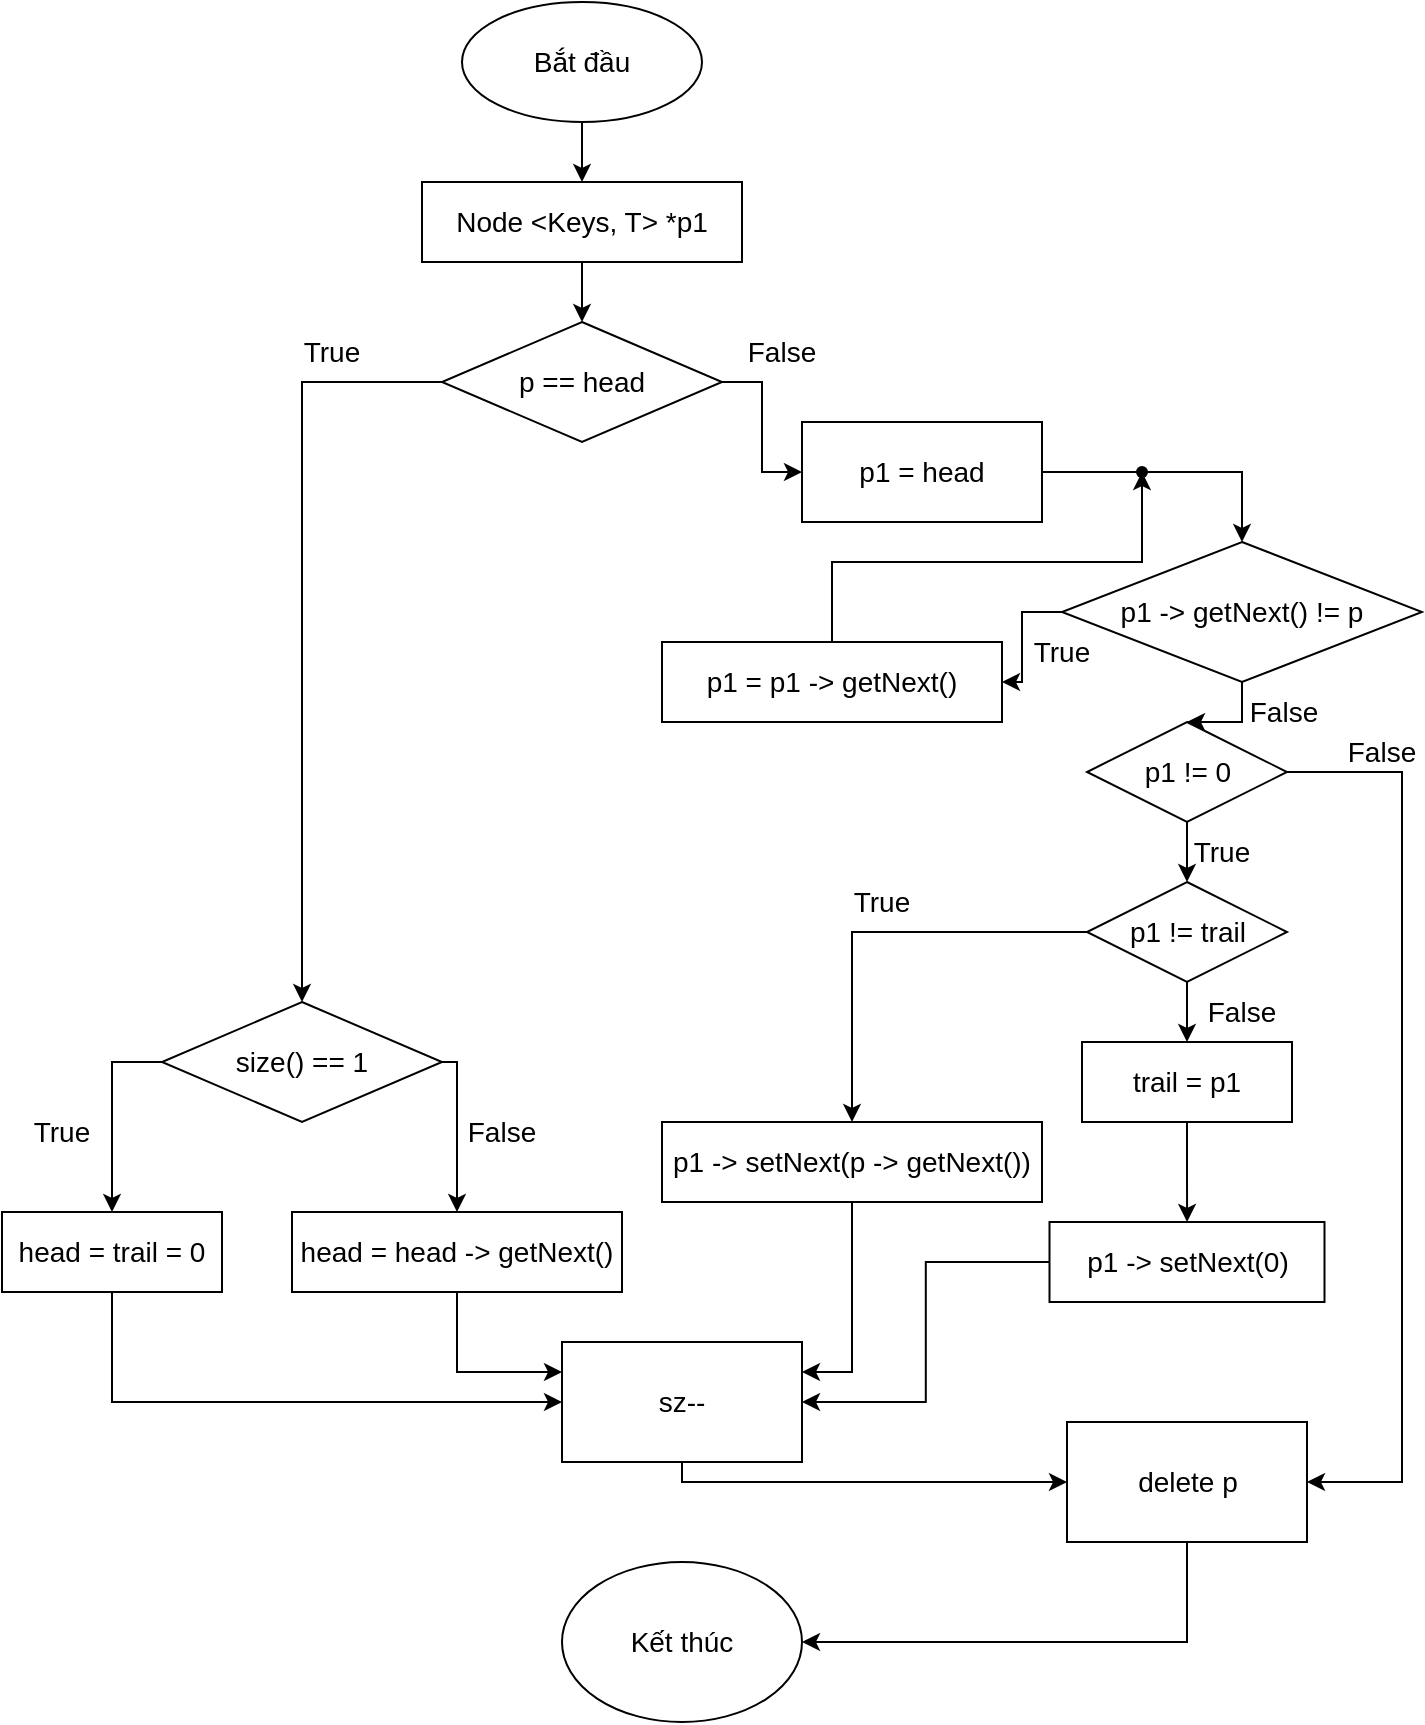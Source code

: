 <mxfile version="15.8.9" type="device" pages="8"><diagram id="Ezzv9yfZp8856LDwB1zs" name="Page-1"><mxGraphModel dx="1038" dy="585" grid="1" gridSize="10" guides="1" tooltips="1" connect="1" arrows="1" fold="1" page="1" pageScale="1" pageWidth="827" pageHeight="1169" math="0" shadow="0"><root><mxCell id="0"/><mxCell id="1" parent="0"/><mxCell id="Fmo-noj8Vxx1N6i3Hoqe-50" value="" style="edgeStyle=orthogonalEdgeStyle;rounded=0;orthogonalLoop=1;jettySize=auto;html=1;fontSize=14;" parent="1" source="Fmo-noj8Vxx1N6i3Hoqe-1" target="Fmo-noj8Vxx1N6i3Hoqe-26" edge="1"><mxGeometry relative="1" as="geometry"/></mxCell><mxCell id="Fmo-noj8Vxx1N6i3Hoqe-1" value="Bắt đầu" style="ellipse;whiteSpace=wrap;html=1;fontSize=14;" parent="1" vertex="1"><mxGeometry x="250" y="20" width="120" height="60" as="geometry"/></mxCell><mxCell id="Fmo-noj8Vxx1N6i3Hoqe-52" value="" style="edgeStyle=orthogonalEdgeStyle;rounded=0;orthogonalLoop=1;jettySize=auto;html=1;fontSize=14;" parent="1" source="Fmo-noj8Vxx1N6i3Hoqe-4" target="Fmo-noj8Vxx1N6i3Hoqe-35" edge="1"><mxGeometry relative="1" as="geometry"/></mxCell><mxCell id="Fmo-noj8Vxx1N6i3Hoqe-63" style="edgeStyle=orthogonalEdgeStyle;rounded=0;orthogonalLoop=1;jettySize=auto;html=1;fontSize=14;entryX=0.5;entryY=0;entryDx=0;entryDy=0;" parent="1" source="Fmo-noj8Vxx1N6i3Hoqe-4" target="Fmo-noj8Vxx1N6i3Hoqe-33" edge="1"><mxGeometry relative="1" as="geometry"><mxPoint x="170" y="430" as="targetPoint"/><Array as="points"><mxPoint x="170" y="210"/></Array></mxGeometry></mxCell><mxCell id="Fmo-noj8Vxx1N6i3Hoqe-4" value="p == head" style="rhombus;whiteSpace=wrap;html=1;fontSize=14;" parent="1" vertex="1"><mxGeometry x="240" y="180" width="140" height="60" as="geometry"/></mxCell><mxCell id="Fmo-noj8Vxx1N6i3Hoqe-11" value="Kết thúc" style="ellipse;whiteSpace=wrap;html=1;fontSize=14;" parent="1" vertex="1"><mxGeometry x="300" y="800" width="120" height="80" as="geometry"/></mxCell><mxCell id="Fmo-noj8Vxx1N6i3Hoqe-23" value="False" style="text;html=1;strokeColor=none;fillColor=none;align=center;verticalAlign=middle;whiteSpace=wrap;rounded=0;fontSize=14;" parent="1" vertex="1"><mxGeometry x="641.25" y="360" width="40" height="30" as="geometry"/></mxCell><mxCell id="Fmo-noj8Vxx1N6i3Hoqe-51" value="" style="edgeStyle=orthogonalEdgeStyle;rounded=0;orthogonalLoop=1;jettySize=auto;html=1;fontSize=14;" parent="1" source="Fmo-noj8Vxx1N6i3Hoqe-26" target="Fmo-noj8Vxx1N6i3Hoqe-4" edge="1"><mxGeometry relative="1" as="geometry"/></mxCell><mxCell id="Fmo-noj8Vxx1N6i3Hoqe-26" value="Node &amp;lt;Keys, T&amp;gt; *p1" style="rounded=0;whiteSpace=wrap;html=1;fontSize=14;" parent="1" vertex="1"><mxGeometry x="230" y="110" width="160" height="40" as="geometry"/></mxCell><mxCell id="Fmo-noj8Vxx1N6i3Hoqe-28" style="edgeStyle=orthogonalEdgeStyle;rounded=0;orthogonalLoop=1;jettySize=auto;html=1;exitX=0.5;exitY=1;exitDx=0;exitDy=0;fontSize=14;" parent="1" edge="1"><mxGeometry relative="1" as="geometry"><mxPoint x="200" y="220" as="sourcePoint"/><mxPoint x="200" y="220" as="targetPoint"/></mxGeometry></mxCell><mxCell id="Fmo-noj8Vxx1N6i3Hoqe-81" style="edgeStyle=orthogonalEdgeStyle;rounded=0;orthogonalLoop=1;jettySize=auto;html=1;entryX=1;entryY=0.25;entryDx=0;entryDy=0;fontSize=14;" parent="1" source="Fmo-noj8Vxx1N6i3Hoqe-29" target="Fmo-noj8Vxx1N6i3Hoqe-80" edge="1"><mxGeometry relative="1" as="geometry"/></mxCell><mxCell id="Fmo-noj8Vxx1N6i3Hoqe-29" value="p1 -&amp;gt; setNext(p -&amp;gt; getNext())" style="rounded=0;whiteSpace=wrap;html=1;fontSize=14;" parent="1" vertex="1"><mxGeometry x="350" y="580" width="190" height="40" as="geometry"/></mxCell><mxCell id="Fmo-noj8Vxx1N6i3Hoqe-76" style="edgeStyle=orthogonalEdgeStyle;rounded=0;orthogonalLoop=1;jettySize=auto;html=1;entryX=0.5;entryY=0;entryDx=0;entryDy=0;fontSize=14;" parent="1" source="Fmo-noj8Vxx1N6i3Hoqe-33" target="Fmo-noj8Vxx1N6i3Hoqe-36" edge="1"><mxGeometry relative="1" as="geometry"><Array as="points"><mxPoint x="75" y="550"/></Array></mxGeometry></mxCell><mxCell id="Fmo-noj8Vxx1N6i3Hoqe-77" style="edgeStyle=orthogonalEdgeStyle;rounded=0;orthogonalLoop=1;jettySize=auto;html=1;entryX=0.5;entryY=0;entryDx=0;entryDy=0;fontSize=14;" parent="1" source="Fmo-noj8Vxx1N6i3Hoqe-33" target="Fmo-noj8Vxx1N6i3Hoqe-37" edge="1"><mxGeometry relative="1" as="geometry"><Array as="points"><mxPoint x="248" y="550"/></Array></mxGeometry></mxCell><mxCell id="Fmo-noj8Vxx1N6i3Hoqe-33" value="size() == 1" style="rhombus;whiteSpace=wrap;html=1;fontSize=14;" parent="1" vertex="1"><mxGeometry x="100" y="520" width="140" height="60" as="geometry"/></mxCell><mxCell id="Fmo-noj8Vxx1N6i3Hoqe-35" value="p1 = head" style="rounded=0;whiteSpace=wrap;html=1;fontSize=14;" parent="1" vertex="1"><mxGeometry x="420" y="230" width="120" height="50" as="geometry"/></mxCell><mxCell id="Fmo-noj8Vxx1N6i3Hoqe-57" style="edgeStyle=orthogonalEdgeStyle;rounded=0;orthogonalLoop=1;jettySize=auto;html=1;entryX=0.5;entryY=0;entryDx=0;entryDy=0;fontSize=14;startArrow=none;" parent="1" source="Fmo-noj8Vxx1N6i3Hoqe-97" target="Fmo-noj8Vxx1N6i3Hoqe-39" edge="1"><mxGeometry relative="1" as="geometry"><Array as="points"><mxPoint x="640" y="255"/></Array></mxGeometry></mxCell><mxCell id="Fmo-noj8Vxx1N6i3Hoqe-84" style="edgeStyle=orthogonalEdgeStyle;rounded=0;orthogonalLoop=1;jettySize=auto;html=1;fontSize=14;entryX=0;entryY=0.5;entryDx=0;entryDy=0;" parent="1" source="Fmo-noj8Vxx1N6i3Hoqe-36" target="Fmo-noj8Vxx1N6i3Hoqe-80" edge="1"><mxGeometry relative="1" as="geometry"><mxPoint x="290" y="720" as="targetPoint"/><Array as="points"><mxPoint x="75" y="720"/></Array></mxGeometry></mxCell><mxCell id="Fmo-noj8Vxx1N6i3Hoqe-36" value="head = trail = 0" style="rounded=0;whiteSpace=wrap;html=1;fontSize=14;" parent="1" vertex="1"><mxGeometry x="20" y="625" width="110" height="40" as="geometry"/></mxCell><mxCell id="Fmo-noj8Vxx1N6i3Hoqe-83" style="edgeStyle=orthogonalEdgeStyle;rounded=0;orthogonalLoop=1;jettySize=auto;html=1;entryX=0;entryY=0.25;entryDx=0;entryDy=0;fontSize=14;" parent="1" source="Fmo-noj8Vxx1N6i3Hoqe-37" target="Fmo-noj8Vxx1N6i3Hoqe-80" edge="1"><mxGeometry relative="1" as="geometry"/></mxCell><mxCell id="Fmo-noj8Vxx1N6i3Hoqe-37" value="head = head -&amp;gt; getNext()" style="rounded=0;whiteSpace=wrap;html=1;fontSize=14;" parent="1" vertex="1"><mxGeometry x="165" y="625" width="165" height="40" as="geometry"/></mxCell><mxCell id="Fmo-noj8Vxx1N6i3Hoqe-48" style="edgeStyle=orthogonalEdgeStyle;rounded=0;orthogonalLoop=1;jettySize=auto;html=1;entryX=0.5;entryY=0;entryDx=0;entryDy=0;fontSize=14;" parent="1" source="Fmo-noj8Vxx1N6i3Hoqe-39" target="Fmo-noj8Vxx1N6i3Hoqe-44" edge="1"><mxGeometry relative="1" as="geometry"/></mxCell><mxCell id="Fmo-noj8Vxx1N6i3Hoqe-55" value="" style="edgeStyle=orthogonalEdgeStyle;rounded=0;orthogonalLoop=1;jettySize=auto;html=1;fontSize=14;" parent="1" source="Fmo-noj8Vxx1N6i3Hoqe-39" target="Fmo-noj8Vxx1N6i3Hoqe-41" edge="1"><mxGeometry relative="1" as="geometry"/></mxCell><mxCell id="Fmo-noj8Vxx1N6i3Hoqe-39" value="p1 -&amp;gt; getNext() != p" style="rhombus;whiteSpace=wrap;html=1;fontSize=14;" parent="1" vertex="1"><mxGeometry x="550" y="290" width="180" height="70" as="geometry"/></mxCell><mxCell id="Fmo-noj8Vxx1N6i3Hoqe-99" style="edgeStyle=orthogonalEdgeStyle;rounded=0;orthogonalLoop=1;jettySize=auto;html=1;entryX=0.6;entryY=0.51;entryDx=0;entryDy=0;entryPerimeter=0;fontSize=14;" parent="1" source="Fmo-noj8Vxx1N6i3Hoqe-41" target="Fmo-noj8Vxx1N6i3Hoqe-97" edge="1"><mxGeometry relative="1" as="geometry"><Array as="points"><mxPoint x="435" y="300"/><mxPoint x="590" y="300"/></Array></mxGeometry></mxCell><mxCell id="Fmo-noj8Vxx1N6i3Hoqe-41" value="p1 = p1 -&amp;gt; getNext()" style="rounded=0;whiteSpace=wrap;html=1;fontSize=14;" parent="1" vertex="1"><mxGeometry x="350" y="340" width="170" height="40" as="geometry"/></mxCell><mxCell id="Fmo-noj8Vxx1N6i3Hoqe-49" style="edgeStyle=orthogonalEdgeStyle;rounded=0;orthogonalLoop=1;jettySize=auto;html=1;entryX=0.5;entryY=0;entryDx=0;entryDy=0;fontSize=14;" parent="1" source="Fmo-noj8Vxx1N6i3Hoqe-44" target="Fmo-noj8Vxx1N6i3Hoqe-45" edge="1"><mxGeometry relative="1" as="geometry"/></mxCell><mxCell id="Fmo-noj8Vxx1N6i3Hoqe-87" style="edgeStyle=orthogonalEdgeStyle;rounded=0;orthogonalLoop=1;jettySize=auto;html=1;entryX=1;entryY=0.5;entryDx=0;entryDy=0;fontSize=14;" parent="1" source="Fmo-noj8Vxx1N6i3Hoqe-44" target="Fmo-noj8Vxx1N6i3Hoqe-85" edge="1"><mxGeometry relative="1" as="geometry"><Array as="points"><mxPoint x="720" y="405"/><mxPoint x="720" y="760"/></Array></mxGeometry></mxCell><mxCell id="Fmo-noj8Vxx1N6i3Hoqe-44" value="p1 != 0" style="rhombus;whiteSpace=wrap;html=1;fontSize=14;" parent="1" vertex="1"><mxGeometry x="562.5" y="380" width="100" height="50" as="geometry"/></mxCell><mxCell id="Fmo-noj8Vxx1N6i3Hoqe-60" value="" style="edgeStyle=orthogonalEdgeStyle;rounded=0;orthogonalLoop=1;jettySize=auto;html=1;fontSize=14;" parent="1" source="Fmo-noj8Vxx1N6i3Hoqe-45" target="Fmo-noj8Vxx1N6i3Hoqe-59" edge="1"><mxGeometry relative="1" as="geometry"/></mxCell><mxCell id="Fmo-noj8Vxx1N6i3Hoqe-67" style="edgeStyle=orthogonalEdgeStyle;rounded=0;orthogonalLoop=1;jettySize=auto;html=1;entryX=0.5;entryY=0;entryDx=0;entryDy=0;fontSize=14;" parent="1" source="Fmo-noj8Vxx1N6i3Hoqe-45" target="Fmo-noj8Vxx1N6i3Hoqe-29" edge="1"><mxGeometry relative="1" as="geometry"/></mxCell><mxCell id="Fmo-noj8Vxx1N6i3Hoqe-45" value="p1 != trail" style="rhombus;whiteSpace=wrap;html=1;fontSize=14;" parent="1" vertex="1"><mxGeometry x="562.5" y="460" width="100" height="50" as="geometry"/></mxCell><mxCell id="Fmo-noj8Vxx1N6i3Hoqe-56" value="True" style="text;html=1;strokeColor=none;fillColor=none;align=center;verticalAlign=middle;whiteSpace=wrap;rounded=0;fontSize=14;" parent="1" vertex="1"><mxGeometry x="530" y="330" width="40" height="30" as="geometry"/></mxCell><mxCell id="Fmo-noj8Vxx1N6i3Hoqe-58" value="True" style="text;html=1;strokeColor=none;fillColor=none;align=center;verticalAlign=middle;whiteSpace=wrap;rounded=0;fontSize=14;" parent="1" vertex="1"><mxGeometry x="610" y="430" width="40" height="30" as="geometry"/></mxCell><mxCell id="Fmo-noj8Vxx1N6i3Hoqe-74" value="" style="edgeStyle=orthogonalEdgeStyle;rounded=0;orthogonalLoop=1;jettySize=auto;html=1;fontSize=14;" parent="1" source="Fmo-noj8Vxx1N6i3Hoqe-59" target="Fmo-noj8Vxx1N6i3Hoqe-69" edge="1"><mxGeometry relative="1" as="geometry"/></mxCell><mxCell id="Fmo-noj8Vxx1N6i3Hoqe-59" value="trail = p1" style="rounded=0;whiteSpace=wrap;html=1;fontSize=14;" parent="1" vertex="1"><mxGeometry x="560" y="540" width="105" height="40" as="geometry"/></mxCell><mxCell id="Fmo-noj8Vxx1N6i3Hoqe-64" value="True" style="text;html=1;strokeColor=none;fillColor=none;align=center;verticalAlign=middle;whiteSpace=wrap;rounded=0;fontSize=14;" parent="1" vertex="1"><mxGeometry x="165" y="180" width="40" height="30" as="geometry"/></mxCell><mxCell id="Fmo-noj8Vxx1N6i3Hoqe-65" value="False" style="text;html=1;strokeColor=none;fillColor=none;align=center;verticalAlign=middle;whiteSpace=wrap;rounded=0;fontSize=14;" parent="1" vertex="1"><mxGeometry x="390" y="180" width="40" height="30" as="geometry"/></mxCell><mxCell id="Fmo-noj8Vxx1N6i3Hoqe-82" style="edgeStyle=orthogonalEdgeStyle;rounded=0;orthogonalLoop=1;jettySize=auto;html=1;entryX=1;entryY=0.5;entryDx=0;entryDy=0;fontSize=14;" parent="1" source="Fmo-noj8Vxx1N6i3Hoqe-69" target="Fmo-noj8Vxx1N6i3Hoqe-80" edge="1"><mxGeometry relative="1" as="geometry"/></mxCell><mxCell id="Fmo-noj8Vxx1N6i3Hoqe-69" value="p1 -&amp;gt; setNext(0)" style="rounded=0;whiteSpace=wrap;html=1;fontSize=14;" parent="1" vertex="1"><mxGeometry x="543.75" y="630" width="137.5" height="40" as="geometry"/></mxCell><mxCell id="Fmo-noj8Vxx1N6i3Hoqe-70" value="False" style="text;html=1;strokeColor=none;fillColor=none;align=center;verticalAlign=middle;whiteSpace=wrap;rounded=0;fontSize=14;" parent="1" vertex="1"><mxGeometry x="620" y="510" width="40" height="30" as="geometry"/></mxCell><mxCell id="Fmo-noj8Vxx1N6i3Hoqe-71" value="True" style="text;html=1;strokeColor=none;fillColor=none;align=center;verticalAlign=middle;whiteSpace=wrap;rounded=0;fontSize=14;" parent="1" vertex="1"><mxGeometry x="440" y="455" width="40" height="30" as="geometry"/></mxCell><mxCell id="Fmo-noj8Vxx1N6i3Hoqe-75" style="edgeStyle=orthogonalEdgeStyle;rounded=0;orthogonalLoop=1;jettySize=auto;html=1;exitX=0.5;exitY=1;exitDx=0;exitDy=0;fontSize=14;" parent="1" source="Fmo-noj8Vxx1N6i3Hoqe-36" target="Fmo-noj8Vxx1N6i3Hoqe-36" edge="1"><mxGeometry relative="1" as="geometry"/></mxCell><mxCell id="Fmo-noj8Vxx1N6i3Hoqe-78" value="True" style="text;html=1;strokeColor=none;fillColor=none;align=center;verticalAlign=middle;whiteSpace=wrap;rounded=0;fontSize=14;" parent="1" vertex="1"><mxGeometry x="30" y="570" width="40" height="30" as="geometry"/></mxCell><mxCell id="Fmo-noj8Vxx1N6i3Hoqe-79" value="False" style="text;html=1;strokeColor=none;fillColor=none;align=center;verticalAlign=middle;whiteSpace=wrap;rounded=0;fontSize=14;" parent="1" vertex="1"><mxGeometry x="250" y="570" width="40" height="30" as="geometry"/></mxCell><mxCell id="Fmo-noj8Vxx1N6i3Hoqe-86" style="edgeStyle=orthogonalEdgeStyle;rounded=0;orthogonalLoop=1;jettySize=auto;html=1;entryX=0;entryY=0.5;entryDx=0;entryDy=0;fontSize=14;" parent="1" source="Fmo-noj8Vxx1N6i3Hoqe-80" target="Fmo-noj8Vxx1N6i3Hoqe-85" edge="1"><mxGeometry relative="1" as="geometry"><Array as="points"><mxPoint x="360" y="760"/></Array></mxGeometry></mxCell><mxCell id="Fmo-noj8Vxx1N6i3Hoqe-80" value="sz--" style="rounded=0;whiteSpace=wrap;html=1;fontSize=14;" parent="1" vertex="1"><mxGeometry x="300" y="690" width="120" height="60" as="geometry"/></mxCell><mxCell id="Fmo-noj8Vxx1N6i3Hoqe-90" style="edgeStyle=orthogonalEdgeStyle;rounded=0;orthogonalLoop=1;jettySize=auto;html=1;entryX=1;entryY=0.5;entryDx=0;entryDy=0;fontSize=14;" parent="1" source="Fmo-noj8Vxx1N6i3Hoqe-85" target="Fmo-noj8Vxx1N6i3Hoqe-11" edge="1"><mxGeometry relative="1" as="geometry"><Array as="points"><mxPoint x="613" y="840"/></Array></mxGeometry></mxCell><mxCell id="Fmo-noj8Vxx1N6i3Hoqe-85" value="delete p" style="rounded=0;whiteSpace=wrap;html=1;fontSize=14;" parent="1" vertex="1"><mxGeometry x="552.5" y="730" width="120" height="60" as="geometry"/></mxCell><mxCell id="Fmo-noj8Vxx1N6i3Hoqe-88" value="False" style="text;html=1;strokeColor=none;fillColor=none;align=center;verticalAlign=middle;whiteSpace=wrap;rounded=0;fontSize=14;" parent="1" vertex="1"><mxGeometry x="690" y="380" width="40" height="30" as="geometry"/></mxCell><mxCell id="Fmo-noj8Vxx1N6i3Hoqe-97" value="" style="shape=waypoint;sketch=0;fillStyle=solid;size=6;pointerEvents=1;points=[];fillColor=none;resizable=0;rotatable=0;perimeter=centerPerimeter;snapToPoint=1;fontSize=14;" parent="1" vertex="1"><mxGeometry x="570" y="235" width="40" height="40" as="geometry"/></mxCell><mxCell id="Fmo-noj8Vxx1N6i3Hoqe-98" value="" style="edgeStyle=orthogonalEdgeStyle;rounded=0;orthogonalLoop=1;jettySize=auto;html=1;entryDx=0;entryDy=0;fontSize=14;endArrow=none;" parent="1" source="Fmo-noj8Vxx1N6i3Hoqe-35" target="Fmo-noj8Vxx1N6i3Hoqe-97" edge="1"><mxGeometry relative="1" as="geometry"><mxPoint x="540" y="255" as="sourcePoint"/><mxPoint x="640" y="280" as="targetPoint"/><Array as="points"/></mxGeometry></mxCell></root></mxGraphModel></diagram><diagram id="okG9h_W0nAj_aXbk09hz" name="Page-2"><mxGraphModel dx="1038" dy="585" grid="1" gridSize="10" guides="1" tooltips="1" connect="1" arrows="1" fold="1" page="1" pageScale="1" pageWidth="827" pageHeight="1169" math="0" shadow="0"><root><mxCell id="bC0FV1LDdrFq8ptf3hmU-0"/><mxCell id="bC0FV1LDdrFq8ptf3hmU-1" parent="bC0FV1LDdrFq8ptf3hmU-0"/><mxCell id="MOPhBwJv1pDb28Oc7nXM-5" style="edgeStyle=orthogonalEdgeStyle;rounded=0;orthogonalLoop=1;jettySize=auto;html=1;entryX=0.5;entryY=0;entryDx=0;entryDy=0;fontSize=14;" parent="bC0FV1LDdrFq8ptf3hmU-1" source="0q3oaVinwkRmOis9vtjG-0" target="MOPhBwJv1pDb28Oc7nXM-0" edge="1"><mxGeometry relative="1" as="geometry"/></mxCell><mxCell id="0q3oaVinwkRmOis9vtjG-0" value="Bắt đầu" style="ellipse;whiteSpace=wrap;html=1;fontSize=14;" parent="bC0FV1LDdrFq8ptf3hmU-1" vertex="1"><mxGeometry x="395" y="120" width="170" height="80" as="geometry"/></mxCell><mxCell id="MOPhBwJv1pDb28Oc7nXM-6" style="edgeStyle=orthogonalEdgeStyle;rounded=0;orthogonalLoop=1;jettySize=auto;html=1;entryX=0.5;entryY=0;entryDx=0;entryDy=0;fontSize=14;" parent="bC0FV1LDdrFq8ptf3hmU-1" source="MOPhBwJv1pDb28Oc7nXM-0" target="MOPhBwJv1pDb28Oc7nXM-1" edge="1"><mxGeometry relative="1" as="geometry"><Array as="points"><mxPoint x="480" y="390"/><mxPoint x="270" y="390"/></Array></mxGeometry></mxCell><mxCell id="MOPhBwJv1pDb28Oc7nXM-0" value="Node &amp;lt;Keys, T&amp;gt; *p1" style="rounded=0;whiteSpace=wrap;html=1;fontSize=14;" parent="bC0FV1LDdrFq8ptf3hmU-1" vertex="1"><mxGeometry x="390" y="270" width="180" height="70" as="geometry"/></mxCell><mxCell id="MOPhBwJv1pDb28Oc7nXM-8" style="edgeStyle=orthogonalEdgeStyle;rounded=0;orthogonalLoop=1;jettySize=auto;html=1;entryX=0;entryY=0.5;entryDx=0;entryDy=0;fontSize=14;" parent="bC0FV1LDdrFq8ptf3hmU-1" source="MOPhBwJv1pDb28Oc7nXM-1" target="MOPhBwJv1pDb28Oc7nXM-2" edge="1"><mxGeometry relative="1" as="geometry"/></mxCell><mxCell id="MOPhBwJv1pDb28Oc7nXM-11" style="edgeStyle=orthogonalEdgeStyle;rounded=0;orthogonalLoop=1;jettySize=auto;html=1;entryX=0.508;entryY=0.311;entryDx=0;entryDy=0;entryPerimeter=0;fontSize=14;" parent="bC0FV1LDdrFq8ptf3hmU-1" source="MOPhBwJv1pDb28Oc7nXM-1" target="MOPhBwJv1pDb28Oc7nXM-3" edge="1"><mxGeometry relative="1" as="geometry"/></mxCell><mxCell id="MOPhBwJv1pDb28Oc7nXM-1" value="p != 0 &amp;amp;&amp;amp; p -&amp;gt; getKey() != k" style="rhombus;whiteSpace=wrap;html=1;fontSize=14;" parent="bC0FV1LDdrFq8ptf3hmU-1" vertex="1"><mxGeometry x="150" y="420" width="240" height="80" as="geometry"/></mxCell><mxCell id="MOPhBwJv1pDb28Oc7nXM-10" style="edgeStyle=orthogonalEdgeStyle;rounded=0;orthogonalLoop=1;jettySize=auto;html=1;fontSize=14;" parent="bC0FV1LDdrFq8ptf3hmU-1" source="MOPhBwJv1pDb28Oc7nXM-2" target="MOPhBwJv1pDb28Oc7nXM-9" edge="1"><mxGeometry relative="1" as="geometry"><Array as="points"><mxPoint x="580" y="390"/></Array></mxGeometry></mxCell><mxCell id="MOPhBwJv1pDb28Oc7nXM-2" value="p = p -&amp;gt; getNext()" style="rounded=0;whiteSpace=wrap;html=1;fontSize=14;" parent="bC0FV1LDdrFq8ptf3hmU-1" vertex="1"><mxGeometry x="510" y="480" width="150" height="60" as="geometry"/></mxCell><mxCell id="MOPhBwJv1pDb28Oc7nXM-12" value="" style="edgeStyle=orthogonalEdgeStyle;rounded=0;orthogonalLoop=1;jettySize=auto;html=1;fontSize=14;" parent="bC0FV1LDdrFq8ptf3hmU-1" source="MOPhBwJv1pDb28Oc7nXM-3" target="MOPhBwJv1pDb28Oc7nXM-4" edge="1"><mxGeometry relative="1" as="geometry"/></mxCell><mxCell id="MOPhBwJv1pDb28Oc7nXM-3" value="p" style="html=1;shadow=0;dashed=0;align=center;verticalAlign=middle;shape=mxgraph.arrows2.arrow;dy=0.6;dx=40;flipH=1;notch=0;fontSize=14;" parent="bC0FV1LDdrFq8ptf3hmU-1" vertex="1"><mxGeometry x="220" y="560" width="100" height="70" as="geometry"/></mxCell><mxCell id="MOPhBwJv1pDb28Oc7nXM-4" value="Kết thúc" style="ellipse;whiteSpace=wrap;html=1;fontSize=14;" parent="bC0FV1LDdrFq8ptf3hmU-1" vertex="1"><mxGeometry x="210" y="670" width="120" height="80" as="geometry"/></mxCell><mxCell id="MOPhBwJv1pDb28Oc7nXM-9" value="" style="shape=waypoint;sketch=0;fillStyle=solid;size=6;pointerEvents=1;points=[];fillColor=none;resizable=0;rotatable=0;perimeter=centerPerimeter;snapToPoint=1;fontSize=14;" parent="bC0FV1LDdrFq8ptf3hmU-1" vertex="1"><mxGeometry x="460" y="370" width="40" height="40" as="geometry"/></mxCell><mxCell id="AgUQsvvL0WxkL_209tv--0" value="True" style="text;html=1;strokeColor=none;fillColor=none;align=center;verticalAlign=middle;whiteSpace=wrap;rounded=0;fontSize=14;" parent="bC0FV1LDdrFq8ptf3hmU-1" vertex="1"><mxGeometry x="414" y="430" width="40" height="30" as="geometry"/></mxCell><mxCell id="LuMTaYewHb2ZilM2UpuZ-0" value="False" style="text;html=1;strokeColor=none;fillColor=none;align=center;verticalAlign=middle;whiteSpace=wrap;rounded=0;fontSize=14;" parent="bC0FV1LDdrFq8ptf3hmU-1" vertex="1"><mxGeometry x="270" y="530" width="40" height="30" as="geometry"/></mxCell></root></mxGraphModel></diagram><diagram id="KAeuPDYmcPASxJ3dzgg6" name="Page-3"><mxGraphModel dx="1038" dy="528" grid="1" gridSize="10" guides="1" tooltips="1" connect="1" arrows="1" fold="1" page="1" pageScale="1" pageWidth="827" pageHeight="1169" math="0" shadow="0"><root><mxCell id="My6Sc5Ld2PM-Jy9pz8B5-0"/><mxCell id="My6Sc5Ld2PM-Jy9pz8B5-1" parent="My6Sc5Ld2PM-Jy9pz8B5-0"/><mxCell id="mxprXK4l4I-4N_xgrB_w-9" value="" style="edgeStyle=orthogonalEdgeStyle;rounded=0;orthogonalLoop=1;jettySize=auto;html=1;fontSize=14;" edge="1" parent="My6Sc5Ld2PM-Jy9pz8B5-1" source="hFGkMTQMLyH9ErsoHeXk-0" target="mxprXK4l4I-4N_xgrB_w-0"><mxGeometry relative="1" as="geometry"/></mxCell><mxCell id="hFGkMTQMLyH9ErsoHeXk-0" value="Bắt đầu" style="ellipse;whiteSpace=wrap;html=1;fontSize=14;" vertex="1" parent="My6Sc5Ld2PM-Jy9pz8B5-1"><mxGeometry x="340" y="70" width="120" height="70" as="geometry"/></mxCell><mxCell id="mxprXK4l4I-4N_xgrB_w-10" value="" style="edgeStyle=orthogonalEdgeStyle;rounded=0;orthogonalLoop=1;jettySize=auto;html=1;fontSize=14;" edge="1" parent="My6Sc5Ld2PM-Jy9pz8B5-1" source="mxprXK4l4I-4N_xgrB_w-0" target="mxprXK4l4I-4N_xgrB_w-1"><mxGeometry relative="1" as="geometry"/></mxCell><mxCell id="mxprXK4l4I-4N_xgrB_w-0" value="Node &amp;lt;Keys, T&amp;gt; *p" style="rounded=0;whiteSpace=wrap;html=1;fontSize=14;" vertex="1" parent="My6Sc5Ld2PM-Jy9pz8B5-1"><mxGeometry x="310" y="170" width="180" height="70" as="geometry"/></mxCell><mxCell id="mxprXK4l4I-4N_xgrB_w-11" value="" style="edgeStyle=orthogonalEdgeStyle;rounded=0;orthogonalLoop=1;jettySize=auto;html=1;fontSize=14;" edge="1" parent="My6Sc5Ld2PM-Jy9pz8B5-1" source="mxprXK4l4I-4N_xgrB_w-1" target="mxprXK4l4I-4N_xgrB_w-2"><mxGeometry relative="1" as="geometry"/></mxCell><mxCell id="mxprXK4l4I-4N_xgrB_w-1" value="int h = hash(key, N)" style="rounded=0;whiteSpace=wrap;html=1;fontSize=14;" vertex="1" parent="My6Sc5Ld2PM-Jy9pz8B5-1"><mxGeometry x="310" y="280" width="180" height="70" as="geometry"/></mxCell><mxCell id="mxprXK4l4I-4N_xgrB_w-12" value="" style="edgeStyle=orthogonalEdgeStyle;rounded=0;orthogonalLoop=1;jettySize=auto;html=1;fontSize=14;" edge="1" parent="My6Sc5Ld2PM-Jy9pz8B5-1" source="mxprXK4l4I-4N_xgrB_w-2" target="mxprXK4l4I-4N_xgrB_w-3"><mxGeometry relative="1" as="geometry"/></mxCell><mxCell id="mxprXK4l4I-4N_xgrB_w-2" value="p = table[h].getNode(key)" style="rounded=0;whiteSpace=wrap;html=1;fontSize=14;" vertex="1" parent="My6Sc5Ld2PM-Jy9pz8B5-1"><mxGeometry x="310" y="390" width="180" height="70" as="geometry"/></mxCell><mxCell id="3gCJE_aEznx9-NE3-NrH-3" style="edgeStyle=orthogonalEdgeStyle;rounded=0;orthogonalLoop=1;jettySize=auto;html=1;fontSize=14;entryX=0.498;entryY=0.284;entryDx=0;entryDy=0;entryPerimeter=0;" edge="1" parent="My6Sc5Ld2PM-Jy9pz8B5-1" source="mxprXK4l4I-4N_xgrB_w-3" target="mxprXK4l4I-4N_xgrB_w-4"><mxGeometry relative="1" as="geometry"><Array as="points"><mxPoint x="260" y="535"/></Array></mxGeometry></mxCell><mxCell id="nWdn0lpYCUx7Gpw12EF0-1" style="edgeStyle=orthogonalEdgeStyle;rounded=0;orthogonalLoop=1;jettySize=auto;html=1;entryX=0.487;entryY=0.313;entryDx=0;entryDy=0;entryPerimeter=0;fontSize=14;" edge="1" parent="My6Sc5Ld2PM-Jy9pz8B5-1" source="mxprXK4l4I-4N_xgrB_w-3" target="mxprXK4l4I-4N_xgrB_w-6"><mxGeometry relative="1" as="geometry"><Array as="points"><mxPoint x="526" y="535"/></Array></mxGeometry></mxCell><mxCell id="mxprXK4l4I-4N_xgrB_w-3" value="p == 0" style="rhombus;whiteSpace=wrap;html=1;fontSize=14;" vertex="1" parent="My6Sc5Ld2PM-Jy9pz8B5-1"><mxGeometry x="340" y="500" width="120" height="70" as="geometry"/></mxCell><mxCell id="3gCJE_aEznx9-NE3-NrH-2" style="edgeStyle=orthogonalEdgeStyle;rounded=0;orthogonalLoop=1;jettySize=auto;html=1;entryX=0;entryY=0.5;entryDx=0;entryDy=0;fontSize=14;exitX=0.498;exitY=0.716;exitDx=0;exitDy=0;exitPerimeter=0;" edge="1" parent="My6Sc5Ld2PM-Jy9pz8B5-1" source="mxprXK4l4I-4N_xgrB_w-4" target="mxprXK4l4I-4N_xgrB_w-8"><mxGeometry relative="1" as="geometry"/></mxCell><mxCell id="mxprXK4l4I-4N_xgrB_w-4" value="table[h].insertLast(key, obj)" style="html=1;shadow=0;dashed=0;align=center;verticalAlign=middle;shape=mxgraph.arrows2.arrow;dy=0.6;dx=40;flipH=1;notch=0;fontSize=14;" vertex="1" parent="My6Sc5Ld2PM-Jy9pz8B5-1"><mxGeometry x="150" y="560" width="220" height="100" as="geometry"/></mxCell><mxCell id="nWdn0lpYCUx7Gpw12EF0-0" style="edgeStyle=orthogonalEdgeStyle;rounded=0;orthogonalLoop=1;jettySize=auto;html=1;fontSize=14;entryX=1;entryY=0.5;entryDx=0;entryDy=0;exitX=0;exitY=0;exitDx=35;exitDy=63;exitPerimeter=0;" edge="1" parent="My6Sc5Ld2PM-Jy9pz8B5-1" source="mxprXK4l4I-4N_xgrB_w-6" target="mxprXK4l4I-4N_xgrB_w-8"><mxGeometry relative="1" as="geometry"><mxPoint x="535" y="830" as="targetPoint"/><Array as="points"><mxPoint x="525" y="633"/><mxPoint x="525" y="690"/></Array></mxGeometry></mxCell><mxCell id="mxprXK4l4I-4N_xgrB_w-6" value="0" style="html=1;shadow=0;dashed=0;align=center;verticalAlign=middle;shape=mxgraph.arrows2.arrow;dy=0.6;dx=40;flipH=1;notch=0;fontSize=14;" vertex="1" parent="My6Sc5Ld2PM-Jy9pz8B5-1"><mxGeometry x="470" y="570" width="110" height="90" as="geometry"/></mxCell><mxCell id="mxprXK4l4I-4N_xgrB_w-8" value="Kết thúc" style="ellipse;whiteSpace=wrap;html=1;fontSize=14;" vertex="1" parent="My6Sc5Ld2PM-Jy9pz8B5-1"><mxGeometry x="340" y="650" width="120" height="80" as="geometry"/></mxCell><mxCell id="YQjyRJZ1ByOV6HsPmEZO-0" value="True" style="text;html=1;strokeColor=none;fillColor=none;align=center;verticalAlign=middle;whiteSpace=wrap;rounded=0;fontSize=14;" vertex="1" parent="My6Sc5Ld2PM-Jy9pz8B5-1"><mxGeometry x="240" y="510" width="40" height="30" as="geometry"/></mxCell><mxCell id="BOA5vZuBs4xBiLTfbOrL-0" value="False" style="text;html=1;strokeColor=none;fillColor=none;align=center;verticalAlign=middle;whiteSpace=wrap;rounded=0;fontSize=14;" vertex="1" parent="My6Sc5Ld2PM-Jy9pz8B5-1"><mxGeometry x="520" y="510" width="40" height="30" as="geometry"/></mxCell></root></mxGraphModel></diagram><diagram id="f0YP9J4aHj9PXlEzlffV" name="Page-4"><mxGraphModel dx="1038" dy="585" grid="1" gridSize="10" guides="1" tooltips="1" connect="1" arrows="1" fold="1" page="1" pageScale="1" pageWidth="827" pageHeight="1169" math="0" shadow="0"><root><mxCell id="12wB62oe7SM0a-BicLiM-0"/><mxCell id="12wB62oe7SM0a-BicLiM-1" parent="12wB62oe7SM0a-BicLiM-0"/><mxCell id="8R9azsBWn11p8JMlqNob-0" value="Bắt đầu" style="ellipse;whiteSpace=wrap;html=1;fontSize=14;" vertex="1" parent="12wB62oe7SM0a-BicLiM-1"><mxGeometry x="340" y="70" width="120" height="70" as="geometry"/></mxCell><mxCell id="9HjIzJLmBjAsJwYGB3cK-0" value="Kết thúc" style="ellipse;whiteSpace=wrap;html=1;fontSize=14;" vertex="1" parent="12wB62oe7SM0a-BicLiM-1"><mxGeometry x="340" y="650" width="120" height="80" as="geometry"/></mxCell><mxCell id="nF3WA9MwhQ0m0_BF9ANd-0" value="" style="edgeStyle=orthogonalEdgeStyle;rounded=0;orthogonalLoop=1;jettySize=auto;html=1;fontSize=14;" edge="1" parent="12wB62oe7SM0a-BicLiM-1" source="nF3WA9MwhQ0m0_BF9ANd-1" target="nF3WA9MwhQ0m0_BF9ANd-3"><mxGeometry relative="1" as="geometry"/></mxCell><mxCell id="nF3WA9MwhQ0m0_BF9ANd-1" value="Bắt đầu" style="ellipse;whiteSpace=wrap;html=1;fontSize=14;" vertex="1" parent="12wB62oe7SM0a-BicLiM-1"><mxGeometry x="340" y="70" width="120" height="70" as="geometry"/></mxCell><mxCell id="nF3WA9MwhQ0m0_BF9ANd-2" value="" style="edgeStyle=orthogonalEdgeStyle;rounded=0;orthogonalLoop=1;jettySize=auto;html=1;fontSize=14;" edge="1" parent="12wB62oe7SM0a-BicLiM-1" source="nF3WA9MwhQ0m0_BF9ANd-3" target="nF3WA9MwhQ0m0_BF9ANd-5"><mxGeometry relative="1" as="geometry"/></mxCell><mxCell id="nF3WA9MwhQ0m0_BF9ANd-3" value="Node &amp;lt;Keys, T&amp;gt; *p" style="rounded=0;whiteSpace=wrap;html=1;fontSize=14;" vertex="1" parent="12wB62oe7SM0a-BicLiM-1"><mxGeometry x="310" y="170" width="180" height="70" as="geometry"/></mxCell><mxCell id="nF3WA9MwhQ0m0_BF9ANd-4" value="" style="edgeStyle=orthogonalEdgeStyle;rounded=0;orthogonalLoop=1;jettySize=auto;html=1;fontSize=14;" edge="1" parent="12wB62oe7SM0a-BicLiM-1" source="nF3WA9MwhQ0m0_BF9ANd-5" target="nF3WA9MwhQ0m0_BF9ANd-7"><mxGeometry relative="1" as="geometry"/></mxCell><mxCell id="nF3WA9MwhQ0m0_BF9ANd-5" value="int h = hash(key, N)" style="rounded=0;whiteSpace=wrap;html=1;fontSize=14;" vertex="1" parent="12wB62oe7SM0a-BicLiM-1"><mxGeometry x="310" y="280" width="180" height="70" as="geometry"/></mxCell><mxCell id="nF3WA9MwhQ0m0_BF9ANd-6" value="" style="edgeStyle=orthogonalEdgeStyle;rounded=0;orthogonalLoop=1;jettySize=auto;html=1;fontSize=14;" edge="1" parent="12wB62oe7SM0a-BicLiM-1" source="nF3WA9MwhQ0m0_BF9ANd-7" target="nF3WA9MwhQ0m0_BF9ANd-10"><mxGeometry relative="1" as="geometry"/></mxCell><mxCell id="nF3WA9MwhQ0m0_BF9ANd-7" value="p = table[h].getNode(key)" style="rounded=0;whiteSpace=wrap;html=1;fontSize=14;" vertex="1" parent="12wB62oe7SM0a-BicLiM-1"><mxGeometry x="310" y="390" width="180" height="70" as="geometry"/></mxCell><mxCell id="nF3WA9MwhQ0m0_BF9ANd-8" style="edgeStyle=orthogonalEdgeStyle;rounded=0;orthogonalLoop=1;jettySize=auto;html=1;fontSize=14;entryX=0.498;entryY=0.284;entryDx=0;entryDy=0;entryPerimeter=0;" edge="1" parent="12wB62oe7SM0a-BicLiM-1" source="nF3WA9MwhQ0m0_BF9ANd-10"><mxGeometry relative="1" as="geometry"><Array as="points"><mxPoint x="260" y="535"/></Array><mxPoint x="260.44" y="588.4" as="targetPoint"/></mxGeometry></mxCell><mxCell id="nF3WA9MwhQ0m0_BF9ANd-9" style="edgeStyle=orthogonalEdgeStyle;rounded=0;orthogonalLoop=1;jettySize=auto;html=1;entryX=1;entryY=0.5;entryDx=0;entryDy=0;fontSize=14;" edge="1" parent="12wB62oe7SM0a-BicLiM-1" source="nF3WA9MwhQ0m0_BF9ANd-10" target="nF3WA9MwhQ0m0_BF9ANd-15"><mxGeometry relative="1" as="geometry"><Array as="points"><mxPoint x="526" y="535"/><mxPoint x="526" y="690"/></Array><mxPoint x="526.43" y="598.17" as="targetPoint"/></mxGeometry></mxCell><mxCell id="nF3WA9MwhQ0m0_BF9ANd-10" value="p != 0" style="rhombus;whiteSpace=wrap;html=1;fontSize=14;" vertex="1" parent="12wB62oe7SM0a-BicLiM-1"><mxGeometry x="340" y="500" width="120" height="70" as="geometry"/></mxCell><mxCell id="nF3WA9MwhQ0m0_BF9ANd-15" value="Kết thúc" style="ellipse;whiteSpace=wrap;html=1;fontSize=14;" vertex="1" parent="12wB62oe7SM0a-BicLiM-1"><mxGeometry x="340" y="650" width="120" height="80" as="geometry"/></mxCell><mxCell id="nF3WA9MwhQ0m0_BF9ANd-16" value="True" style="text;html=1;strokeColor=none;fillColor=none;align=center;verticalAlign=middle;whiteSpace=wrap;rounded=0;fontSize=14;" vertex="1" parent="12wB62oe7SM0a-BicLiM-1"><mxGeometry x="240" y="510" width="40" height="30" as="geometry"/></mxCell><mxCell id="nF3WA9MwhQ0m0_BF9ANd-17" value="False" style="text;html=1;strokeColor=none;fillColor=none;align=center;verticalAlign=middle;whiteSpace=wrap;rounded=0;fontSize=14;" vertex="1" parent="12wB62oe7SM0a-BicLiM-1"><mxGeometry x="520" y="510" width="40" height="30" as="geometry"/></mxCell><mxCell id="nF3WA9MwhQ0m0_BF9ANd-23" style="edgeStyle=orthogonalEdgeStyle;rounded=0;orthogonalLoop=1;jettySize=auto;html=1;fontSize=14;" edge="1" parent="12wB62oe7SM0a-BicLiM-1" source="nF3WA9MwhQ0m0_BF9ANd-18" target="nF3WA9MwhQ0m0_BF9ANd-15"><mxGeometry relative="1" as="geometry"><Array as="points"><mxPoint x="260" y="690"/></Array></mxGeometry></mxCell><mxCell id="nF3WA9MwhQ0m0_BF9ANd-18" value="table[h].remove(p)" style="rounded=0;whiteSpace=wrap;html=1;fontSize=14;" vertex="1" parent="12wB62oe7SM0a-BicLiM-1"><mxGeometry x="190" y="590" width="140" height="60" as="geometry"/></mxCell></root></mxGraphModel></diagram><diagram id="1HsUY6y95N5kRCu7iwOW" name="Page-5"><mxGraphModel dx="1038" dy="585" grid="1" gridSize="10" guides="1" tooltips="1" connect="1" arrows="1" fold="1" page="1" pageScale="1" pageWidth="827" pageHeight="1169" math="0" shadow="0"><root><mxCell id="87DAlOtZKQJIn-F6RN-X-0"/><mxCell id="87DAlOtZKQJIn-F6RN-X-1" parent="87DAlOtZKQJIn-F6RN-X-0"/><mxCell id="IomRRFf6FrzYBNVhf22t-0" value="Bắt đầu" style="ellipse;whiteSpace=wrap;html=1;fontSize=14;" vertex="1" parent="87DAlOtZKQJIn-F6RN-X-1"><mxGeometry x="340" y="70" width="120" height="70" as="geometry"/></mxCell><mxCell id="iVOXsQZ1CCcDoD5vvHlO-0" value="Bắt đầu" style="ellipse;whiteSpace=wrap;html=1;fontSize=14;" vertex="1" parent="87DAlOtZKQJIn-F6RN-X-1"><mxGeometry x="340" y="70" width="120" height="70" as="geometry"/></mxCell><mxCell id="iVOXsQZ1CCcDoD5vvHlO-2" value="" style="edgeStyle=orthogonalEdgeStyle;rounded=0;orthogonalLoop=1;jettySize=auto;html=1;fontSize=14;" edge="1" parent="87DAlOtZKQJIn-F6RN-X-1" source="iVOXsQZ1CCcDoD5vvHlO-3" target="iVOXsQZ1CCcDoD5vvHlO-5"><mxGeometry relative="1" as="geometry"/></mxCell><mxCell id="iVOXsQZ1CCcDoD5vvHlO-3" value="Bắt đầu" style="ellipse;whiteSpace=wrap;html=1;fontSize=14;" vertex="1" parent="87DAlOtZKQJIn-F6RN-X-1"><mxGeometry x="340" y="70" width="120" height="70" as="geometry"/></mxCell><mxCell id="iVOXsQZ1CCcDoD5vvHlO-4" value="" style="edgeStyle=orthogonalEdgeStyle;rounded=0;orthogonalLoop=1;jettySize=auto;html=1;fontSize=14;" edge="1" parent="87DAlOtZKQJIn-F6RN-X-1" source="iVOXsQZ1CCcDoD5vvHlO-5" target="iVOXsQZ1CCcDoD5vvHlO-7"><mxGeometry relative="1" as="geometry"/></mxCell><mxCell id="iVOXsQZ1CCcDoD5vvHlO-5" value="long s = 0" style="rounded=0;whiteSpace=wrap;html=1;fontSize=14;" vertex="1" parent="87DAlOtZKQJIn-F6RN-X-1"><mxGeometry x="310" y="170" width="180" height="60" as="geometry"/></mxCell><mxCell id="iVOXsQZ1CCcDoD5vvHlO-6" value="" style="edgeStyle=orthogonalEdgeStyle;rounded=0;orthogonalLoop=1;jettySize=auto;html=1;fontSize=14;entryX=0.5;entryY=0;entryDx=0;entryDy=0;startArrow=none;" edge="1" parent="87DAlOtZKQJIn-F6RN-X-1" source="6anke7Wip65HYYqjqlby-10" target="6anke7Wip65HYYqjqlby-0"><mxGeometry relative="1" as="geometry"><mxPoint x="400" y="390" as="targetPoint"/></mxGeometry></mxCell><mxCell id="iVOXsQZ1CCcDoD5vvHlO-7" value="int i&amp;nbsp; = 0" style="rounded=0;whiteSpace=wrap;html=1;fontSize=14;" vertex="1" parent="87DAlOtZKQJIn-F6RN-X-1"><mxGeometry x="310" y="280" width="180" height="70" as="geometry"/></mxCell><mxCell id="c6hvEc-U-t9nrc_oVFpW-4" style="edgeStyle=orthogonalEdgeStyle;rounded=0;orthogonalLoop=1;jettySize=auto;html=1;entryX=0.5;entryY=0;entryDx=0;entryDy=0;fontSize=14;" edge="1" parent="87DAlOtZKQJIn-F6RN-X-1" source="6anke7Wip65HYYqjqlby-0" target="c6hvEc-U-t9nrc_oVFpW-3"><mxGeometry relative="1" as="geometry"/></mxCell><mxCell id="ii8wQYxb-vAcuJ5un4Pw-1" style="edgeStyle=orthogonalEdgeStyle;rounded=0;orthogonalLoop=1;jettySize=auto;html=1;entryX=0;entryY=0.5;entryDx=0;entryDy=0;entryPerimeter=0;fontSize=14;" edge="1" parent="87DAlOtZKQJIn-F6RN-X-1" source="6anke7Wip65HYYqjqlby-0" target="ii8wQYxb-vAcuJ5un4Pw-0"><mxGeometry relative="1" as="geometry"><Array as="points"><mxPoint x="490" y="425"/><mxPoint x="490" y="620"/></Array></mxGeometry></mxCell><mxCell id="6anke7Wip65HYYqjqlby-0" value="i &amp;lt; N" style="rhombus;whiteSpace=wrap;html=1;fontSize=14;" vertex="1" parent="87DAlOtZKQJIn-F6RN-X-1"><mxGeometry x="340" y="390" width="120" height="70" as="geometry"/></mxCell><mxCell id="6anke7Wip65HYYqjqlby-10" value="" style="shape=waypoint;sketch=0;fillStyle=solid;size=6;pointerEvents=1;points=[];fillColor=none;resizable=0;rotatable=0;perimeter=centerPerimeter;snapToPoint=1;fontSize=14;" vertex="1" parent="87DAlOtZKQJIn-F6RN-X-1"><mxGeometry x="380" y="350" width="40" height="40" as="geometry"/></mxCell><mxCell id="6anke7Wip65HYYqjqlby-11" value="" style="edgeStyle=orthogonalEdgeStyle;rounded=0;orthogonalLoop=1;jettySize=auto;html=1;fontSize=14;endArrow=none;" edge="1" parent="87DAlOtZKQJIn-F6RN-X-1" source="iVOXsQZ1CCcDoD5vvHlO-7" target="6anke7Wip65HYYqjqlby-10"><mxGeometry relative="1" as="geometry"><mxPoint x="400" y="350" as="sourcePoint"/><mxPoint x="400" y="390" as="targetPoint"/><Array as="points"><mxPoint x="400" y="370"/><mxPoint x="400" y="370"/></Array></mxGeometry></mxCell><mxCell id="6anke7Wip65HYYqjqlby-14" style="edgeStyle=orthogonalEdgeStyle;rounded=0;orthogonalLoop=1;jettySize=auto;html=1;fontSize=14;" edge="1" parent="87DAlOtZKQJIn-F6RN-X-1" source="6anke7Wip65HYYqjqlby-13" target="6anke7Wip65HYYqjqlby-10"><mxGeometry relative="1" as="geometry"><Array as="points"><mxPoint x="225" y="370"/></Array></mxGeometry></mxCell><mxCell id="6anke7Wip65HYYqjqlby-13" value="i++" style="rounded=0;whiteSpace=wrap;html=1;fontSize=14;" vertex="1" parent="87DAlOtZKQJIn-F6RN-X-1"><mxGeometry x="170" y="400" width="110" height="50" as="geometry"/></mxCell><mxCell id="c6hvEc-U-t9nrc_oVFpW-5" style="edgeStyle=orthogonalEdgeStyle;rounded=0;orthogonalLoop=1;jettySize=auto;html=1;entryX=0.5;entryY=1;entryDx=0;entryDy=0;fontSize=14;" edge="1" parent="87DAlOtZKQJIn-F6RN-X-1" source="c6hvEc-U-t9nrc_oVFpW-3" target="6anke7Wip65HYYqjqlby-13"><mxGeometry relative="1" as="geometry"/></mxCell><mxCell id="c6hvEc-U-t9nrc_oVFpW-3" value="s += table[i].size()" style="rounded=0;whiteSpace=wrap;html=1;fontSize=14;" vertex="1" parent="87DAlOtZKQJIn-F6RN-X-1"><mxGeometry x="340" y="500" width="120" height="60" as="geometry"/></mxCell><mxCell id="-XXjl8-qZ4U4NWaz6YLB-2" value="" style="edgeStyle=orthogonalEdgeStyle;rounded=0;orthogonalLoop=1;jettySize=auto;html=1;fontSize=14;" edge="1" parent="87DAlOtZKQJIn-F6RN-X-1" source="ii8wQYxb-vAcuJ5un4Pw-0" target="-XXjl8-qZ4U4NWaz6YLB-1"><mxGeometry relative="1" as="geometry"/></mxCell><mxCell id="ii8wQYxb-vAcuJ5un4Pw-0" value="s" style="html=1;shadow=0;dashed=0;align=center;verticalAlign=middle;shape=mxgraph.arrows2.arrow;dy=0.6;dx=40;flipH=1;notch=0;fontSize=14;" vertex="1" parent="87DAlOtZKQJIn-F6RN-X-1"><mxGeometry x="350" y="585" width="100" height="70" as="geometry"/></mxCell><mxCell id="L1-ZXm506dJ6ZmPTPH2k-0" value="True" style="text;html=1;strokeColor=none;fillColor=none;align=center;verticalAlign=middle;whiteSpace=wrap;rounded=0;fontSize=14;" vertex="1" parent="87DAlOtZKQJIn-F6RN-X-1"><mxGeometry x="360" y="460" width="40" height="30" as="geometry"/></mxCell><mxCell id="-XXjl8-qZ4U4NWaz6YLB-0" value="False" style="text;html=1;strokeColor=none;fillColor=none;align=center;verticalAlign=middle;whiteSpace=wrap;rounded=0;fontSize=14;" vertex="1" parent="87DAlOtZKQJIn-F6RN-X-1"><mxGeometry x="470" y="400" width="40" height="30" as="geometry"/></mxCell><mxCell id="-XXjl8-qZ4U4NWaz6YLB-1" value="Kết thúc" style="ellipse;whiteSpace=wrap;html=1;fontSize=14;" vertex="1" parent="87DAlOtZKQJIn-F6RN-X-1"><mxGeometry x="340" y="700" width="120" height="80" as="geometry"/></mxCell></root></mxGraphModel></diagram><diagram id="_oLm1w4IfDsm_f3zjbIM" name="Page-6"><mxGraphModel dx="1038" dy="585" grid="1" gridSize="10" guides="1" tooltips="1" connect="1" arrows="1" fold="1" page="1" pageScale="1" pageWidth="827" pageHeight="1169" math="0" shadow="0"><root><mxCell id="1SdQtZlbGqXnJJBg7GO1-0"/><mxCell id="1SdQtZlbGqXnJJBg7GO1-1" parent="1SdQtZlbGqXnJJBg7GO1-0"/><mxCell id="lGbRziU0HLCyJpsZDBfb-2" value="" style="edgeStyle=orthogonalEdgeStyle;rounded=0;orthogonalLoop=1;jettySize=auto;html=1;fontSize=14;" edge="1" parent="1SdQtZlbGqXnJJBg7GO1-1" source="lGbRziU0HLCyJpsZDBfb-3" target="lGbRziU0HLCyJpsZDBfb-5"><mxGeometry relative="1" as="geometry"/></mxCell><mxCell id="lGbRziU0HLCyJpsZDBfb-3" value="Bắt đầu" style="ellipse;whiteSpace=wrap;html=1;fontSize=14;" vertex="1" parent="1SdQtZlbGqXnJJBg7GO1-1"><mxGeometry x="340" y="60" width="120" height="70" as="geometry"/></mxCell><mxCell id="lGbRziU0HLCyJpsZDBfb-4" value="" style="edgeStyle=orthogonalEdgeStyle;rounded=0;orthogonalLoop=1;jettySize=auto;html=1;fontSize=14;" edge="1" parent="1SdQtZlbGqXnJJBg7GO1-1" source="lGbRziU0HLCyJpsZDBfb-5" target="lGbRziU0HLCyJpsZDBfb-7"><mxGeometry relative="1" as="geometry"/></mxCell><mxCell id="lGbRziU0HLCyJpsZDBfb-5" value="ofstream ofs(s)&lt;br&gt;Node &amp;lt;Keys, T&amp;gt; *x" style="rounded=0;whiteSpace=wrap;html=1;fontSize=14;" vertex="1" parent="1SdQtZlbGqXnJJBg7GO1-1"><mxGeometry x="310" y="150" width="180" height="60" as="geometry"/></mxCell><mxCell id="lGbRziU0HLCyJpsZDBfb-6" value="" style="edgeStyle=orthogonalEdgeStyle;rounded=0;orthogonalLoop=1;jettySize=auto;html=1;fontSize=14;entryX=0.5;entryY=0;entryDx=0;entryDy=0;startArrow=none;" edge="1" parent="1SdQtZlbGqXnJJBg7GO1-1" source="lGbRziU0HLCyJpsZDBfb-11" target="lGbRziU0HLCyJpsZDBfb-10"><mxGeometry relative="1" as="geometry"><mxPoint x="400" y="390" as="targetPoint"/></mxGeometry></mxCell><mxCell id="lGbRziU0HLCyJpsZDBfb-7" value="int i = 0" style="rounded=0;whiteSpace=wrap;html=1;fontSize=14;" vertex="1" parent="1SdQtZlbGqXnJJBg7GO1-1"><mxGeometry x="310" y="240" width="180" height="70" as="geometry"/></mxCell><mxCell id="lGbRziU0HLCyJpsZDBfb-8" style="edgeStyle=orthogonalEdgeStyle;rounded=0;orthogonalLoop=1;jettySize=auto;html=1;entryX=0.5;entryY=0;entryDx=0;entryDy=0;fontSize=14;" edge="1" parent="1SdQtZlbGqXnJJBg7GO1-1" source="lGbRziU0HLCyJpsZDBfb-10" target="lGbRziU0HLCyJpsZDBfb-16"><mxGeometry relative="1" as="geometry"/></mxCell><mxCell id="du-VafO-EpTenygL97Np-1" value="" style="edgeStyle=orthogonalEdgeStyle;rounded=0;orthogonalLoop=1;jettySize=auto;html=1;fontSize=14;" edge="1" parent="1SdQtZlbGqXnJJBg7GO1-1" source="lGbRziU0HLCyJpsZDBfb-10" target="O1kZ4lgndtSORThaVo6G-3"><mxGeometry relative="1" as="geometry"/></mxCell><mxCell id="lGbRziU0HLCyJpsZDBfb-10" value="i &amp;lt; N" style="rhombus;whiteSpace=wrap;html=1;fontSize=14;" vertex="1" parent="1SdQtZlbGqXnJJBg7GO1-1"><mxGeometry x="340" y="370" width="120" height="70" as="geometry"/></mxCell><mxCell id="lGbRziU0HLCyJpsZDBfb-11" value="" style="shape=waypoint;sketch=0;fillStyle=solid;size=6;pointerEvents=1;points=[];fillColor=none;resizable=0;rotatable=0;perimeter=centerPerimeter;snapToPoint=1;fontSize=14;" vertex="1" parent="1SdQtZlbGqXnJJBg7GO1-1"><mxGeometry x="380" y="320" width="40" height="40" as="geometry"/></mxCell><mxCell id="lGbRziU0HLCyJpsZDBfb-12" value="" style="edgeStyle=orthogonalEdgeStyle;rounded=0;orthogonalLoop=1;jettySize=auto;html=1;fontSize=14;endArrow=none;" edge="1" parent="1SdQtZlbGqXnJJBg7GO1-1" source="lGbRziU0HLCyJpsZDBfb-7"><mxGeometry relative="1" as="geometry"><mxPoint x="400" y="350" as="sourcePoint"/><mxPoint x="400" y="350" as="targetPoint"/><Array as="points"><mxPoint x="400" y="370"/><mxPoint x="400" y="370"/></Array></mxGeometry></mxCell><mxCell id="lGbRziU0HLCyJpsZDBfb-13" style="edgeStyle=orthogonalEdgeStyle;rounded=0;orthogonalLoop=1;jettySize=auto;html=1;fontSize=14;" edge="1" parent="1SdQtZlbGqXnJJBg7GO1-1" source="lGbRziU0HLCyJpsZDBfb-14" target="lGbRziU0HLCyJpsZDBfb-11"><mxGeometry relative="1" as="geometry"><Array as="points"><mxPoint x="225" y="340"/></Array></mxGeometry></mxCell><mxCell id="lGbRziU0HLCyJpsZDBfb-14" value="i++" style="rounded=0;whiteSpace=wrap;html=1;fontSize=14;" vertex="1" parent="1SdQtZlbGqXnJJBg7GO1-1"><mxGeometry x="170" y="380" width="110" height="50" as="geometry"/></mxCell><mxCell id="ZicebPQmU2yg3krwyWLM-9" value="" style="edgeStyle=orthogonalEdgeStyle;rounded=0;orthogonalLoop=1;jettySize=auto;html=1;fontSize=14;" edge="1" parent="1SdQtZlbGqXnJJBg7GO1-1" source="lGbRziU0HLCyJpsZDBfb-16" target="ZicebPQmU2yg3krwyWLM-5"><mxGeometry relative="1" as="geometry"/></mxCell><mxCell id="lGbRziU0HLCyJpsZDBfb-16" value="x = table[i].getHead()" style="rounded=0;whiteSpace=wrap;html=1;fontSize=14;" vertex="1" parent="1SdQtZlbGqXnJJBg7GO1-1"><mxGeometry x="327.5" y="525" width="145" height="60" as="geometry"/></mxCell><mxCell id="lGbRziU0HLCyJpsZDBfb-19" value="True" style="text;html=1;strokeColor=none;fillColor=none;align=center;verticalAlign=middle;whiteSpace=wrap;rounded=0;fontSize=14;" vertex="1" parent="1SdQtZlbGqXnJJBg7GO1-1"><mxGeometry x="360" y="470" width="40" height="30" as="geometry"/></mxCell><mxCell id="lGbRziU0HLCyJpsZDBfb-20" value="False" style="text;html=1;strokeColor=none;fillColor=none;align=center;verticalAlign=middle;whiteSpace=wrap;rounded=0;fontSize=14;" vertex="1" parent="1SdQtZlbGqXnJJBg7GO1-1"><mxGeometry x="460" y="380" width="40" height="30" as="geometry"/></mxCell><mxCell id="ZicebPQmU2yg3krwyWLM-10" value="" style="edgeStyle=orthogonalEdgeStyle;rounded=0;orthogonalLoop=1;jettySize=auto;html=1;fontSize=14;" edge="1" parent="1SdQtZlbGqXnJJBg7GO1-1" source="ZicebPQmU2yg3krwyWLM-5" target="ZicebPQmU2yg3krwyWLM-7"><mxGeometry relative="1" as="geometry"/></mxCell><mxCell id="ZicebPQmU2yg3krwyWLM-12" style="edgeStyle=orthogonalEdgeStyle;rounded=0;orthogonalLoop=1;jettySize=auto;html=1;entryX=1;entryY=0.5;entryDx=0;entryDy=0;fontSize=14;" edge="1" parent="1SdQtZlbGqXnJJBg7GO1-1" source="ZicebPQmU2yg3krwyWLM-5" target="lGbRziU0HLCyJpsZDBfb-14"><mxGeometry relative="1" as="geometry"/></mxCell><mxCell id="ZicebPQmU2yg3krwyWLM-5" value="x != 0" style="rhombus;whiteSpace=wrap;html=1;fontSize=14;" vertex="1" parent="1SdQtZlbGqXnJJBg7GO1-1"><mxGeometry x="340" y="620" width="120" height="70" as="geometry"/></mxCell><mxCell id="ZicebPQmU2yg3krwyWLM-11" style="edgeStyle=orthogonalEdgeStyle;rounded=0;orthogonalLoop=1;jettySize=auto;html=1;entryX=0.5;entryY=1;entryDx=0;entryDy=0;fontSize=14;" edge="1" parent="1SdQtZlbGqXnJJBg7GO1-1" source="ZicebPQmU2yg3krwyWLM-7" target="lGbRziU0HLCyJpsZDBfb-14"><mxGeometry relative="1" as="geometry"><Array as="points"><mxPoint x="225" y="750"/></Array></mxGeometry></mxCell><mxCell id="ZicebPQmU2yg3krwyWLM-7" value="ofs &amp;lt;&amp;lt; x -&amp;gt; getKey() &amp;lt;&amp;lt; endl &amp;lt;&amp;lt; x -&amp;gt; getVal() &amp;lt;&amp;lt; endl;" style="shape=note;whiteSpace=wrap;html=1;backgroundOutline=1;darkOpacity=0.05;fontSize=14;direction=south;" vertex="1" parent="1SdQtZlbGqXnJJBg7GO1-1"><mxGeometry x="270" y="720" width="260" height="60" as="geometry"/></mxCell><mxCell id="O1kZ4lgndtSORThaVo6G-0" value="True" style="text;html=1;strokeColor=none;fillColor=none;align=center;verticalAlign=middle;whiteSpace=wrap;rounded=0;fontSize=14;" vertex="1" parent="1SdQtZlbGqXnJJBg7GO1-1"><mxGeometry x="400" y="690" width="40" height="30" as="geometry"/></mxCell><mxCell id="O1kZ4lgndtSORThaVo6G-1" value="False" style="text;html=1;strokeColor=none;fillColor=none;align=center;verticalAlign=middle;whiteSpace=wrap;rounded=0;fontSize=14;" vertex="1" parent="1SdQtZlbGqXnJJBg7GO1-1"><mxGeometry x="270" y="630" width="40" height="30" as="geometry"/></mxCell><mxCell id="du-VafO-EpTenygL97Np-2" value="" style="edgeStyle=orthogonalEdgeStyle;rounded=0;orthogonalLoop=1;jettySize=auto;html=1;fontSize=14;" edge="1" parent="1SdQtZlbGqXnJJBg7GO1-1" source="O1kZ4lgndtSORThaVo6G-3" target="du-VafO-EpTenygL97Np-0"><mxGeometry relative="1" as="geometry"/></mxCell><mxCell id="O1kZ4lgndtSORThaVo6G-3" value="ofs.close()" style="rounded=0;whiteSpace=wrap;html=1;fontSize=14;" vertex="1" parent="1SdQtZlbGqXnJJBg7GO1-1"><mxGeometry x="540" y="375" width="120" height="60" as="geometry"/></mxCell><mxCell id="du-VafO-EpTenygL97Np-0" value="Kết thúc" style="ellipse;whiteSpace=wrap;html=1;fontSize=14;" vertex="1" parent="1SdQtZlbGqXnJJBg7GO1-1"><mxGeometry x="540" y="515" width="120" height="80" as="geometry"/></mxCell></root></mxGraphModel></diagram><diagram id="lyGN1NESVyMine3kRPy1" name="Page-7"><mxGraphModel dx="1038" dy="585" grid="1" gridSize="10" guides="1" tooltips="1" connect="1" arrows="1" fold="1" page="1" pageScale="1" pageWidth="827" pageHeight="1169" math="0" shadow="0"><root><mxCell id="lnleo1TqHhcQ-4tXjeEx-0"/><mxCell id="lnleo1TqHhcQ-4tXjeEx-1" parent="lnleo1TqHhcQ-4tXjeEx-0"/><mxCell id="DjW1VxIXYUoC96NB8SKC-0" value="Bắt đầu" style="ellipse;whiteSpace=wrap;html=1;fontSize=14;" vertex="1" parent="lnleo1TqHhcQ-4tXjeEx-1"><mxGeometry x="340" y="70" width="120" height="70" as="geometry"/></mxCell><mxCell id="DjW1VxIXYUoC96NB8SKC-2" value="" style="edgeStyle=orthogonalEdgeStyle;rounded=0;orthogonalLoop=1;jettySize=auto;html=1;fontSize=14;" edge="1" parent="lnleo1TqHhcQ-4tXjeEx-1" source="DjW1VxIXYUoC96NB8SKC-3" target="DjW1VxIXYUoC96NB8SKC-5"><mxGeometry relative="1" as="geometry"/></mxCell><mxCell id="DjW1VxIXYUoC96NB8SKC-3" value="Bắt đầu" style="ellipse;whiteSpace=wrap;html=1;fontSize=14;" vertex="1" parent="lnleo1TqHhcQ-4tXjeEx-1"><mxGeometry x="340" y="70" width="120" height="70" as="geometry"/></mxCell><mxCell id="DjW1VxIXYUoC96NB8SKC-4" value="" style="edgeStyle=orthogonalEdgeStyle;rounded=0;orthogonalLoop=1;jettySize=auto;html=1;fontSize=14;" edge="1" parent="lnleo1TqHhcQ-4tXjeEx-1" source="DjW1VxIXYUoC96NB8SKC-5" target="DjW1VxIXYUoC96NB8SKC-7"><mxGeometry relative="1" as="geometry"/></mxCell><mxCell id="DjW1VxIXYUoC96NB8SKC-5" value="Node &amp;lt;string, string&amp;gt; *p" style="rounded=0;whiteSpace=wrap;html=1;fontSize=14;" vertex="1" parent="lnleo1TqHhcQ-4tXjeEx-1"><mxGeometry x="310" y="170" width="180" height="70" as="geometry"/></mxCell><mxCell id="DjW1VxIXYUoC96NB8SKC-6" value="" style="edgeStyle=orthogonalEdgeStyle;rounded=0;orthogonalLoop=1;jettySize=auto;html=1;fontSize=14;entryX=0.5;entryY=0;entryDx=0;entryDy=0;" edge="1" parent="lnleo1TqHhcQ-4tXjeEx-1" source="DjW1VxIXYUoC96NB8SKC-7" target="DjW1VxIXYUoC96NB8SKC-12"><mxGeometry relative="1" as="geometry"><mxPoint x="400" y="390" as="targetPoint"/></mxGeometry></mxCell><mxCell id="DjW1VxIXYUoC96NB8SKC-7" value="p = Dic -&amp;gt; Find(word, Hash)" style="rounded=0;whiteSpace=wrap;html=1;fontSize=14;" vertex="1" parent="lnleo1TqHhcQ-4tXjeEx-1"><mxGeometry x="310" y="280" width="180" height="70" as="geometry"/></mxCell><mxCell id="U9sZa21_7oO-QfRk_zHj-9" style="edgeStyle=orthogonalEdgeStyle;rounded=0;orthogonalLoop=1;jettySize=auto;html=1;entryX=0.5;entryY=0;entryDx=0;entryDy=0;fontSize=14;exitX=1;exitY=0.5;exitDx=0;exitDy=0;" edge="1" parent="lnleo1TqHhcQ-4tXjeEx-1" source="DjW1VxIXYUoC96NB8SKC-12" target="U9sZa21_7oO-QfRk_zHj-7"><mxGeometry relative="1" as="geometry"/></mxCell><mxCell id="U9sZa21_7oO-QfRk_zHj-13" style="edgeStyle=orthogonalEdgeStyle;rounded=0;orthogonalLoop=1;jettySize=auto;html=1;fontSize=14;" edge="1" parent="lnleo1TqHhcQ-4tXjeEx-1" source="DjW1VxIXYUoC96NB8SKC-12" target="U9sZa21_7oO-QfRk_zHj-0"><mxGeometry relative="1" as="geometry"/></mxCell><mxCell id="DjW1VxIXYUoC96NB8SKC-12" value="p == 0" style="rhombus;whiteSpace=wrap;html=1;fontSize=14;" vertex="1" parent="lnleo1TqHhcQ-4tXjeEx-1"><mxGeometry x="340" y="410" width="120" height="70" as="geometry"/></mxCell><mxCell id="DjW1VxIXYUoC96NB8SKC-13" value="Kết thúc" style="ellipse;whiteSpace=wrap;html=1;fontSize=14;" vertex="1" parent="lnleo1TqHhcQ-4tXjeEx-1"><mxGeometry x="340" y="640" width="120" height="80" as="geometry"/></mxCell><mxCell id="U9sZa21_7oO-QfRk_zHj-6" style="edgeStyle=orthogonalEdgeStyle;rounded=0;orthogonalLoop=1;jettySize=auto;html=1;entryX=0;entryY=0.5;entryDx=0;entryDy=0;fontSize=14;exitX=0.488;exitY=0.74;exitDx=0;exitDy=0;exitPerimeter=0;" edge="1" parent="lnleo1TqHhcQ-4tXjeEx-1" source="U9sZa21_7oO-QfRk_zHj-0" target="DjW1VxIXYUoC96NB8SKC-13"><mxGeometry relative="1" as="geometry"><Array as="points"><mxPoint x="261" y="680"/></Array></mxGeometry></mxCell><mxCell id="U9sZa21_7oO-QfRk_zHj-0" value="0" style="html=1;shadow=0;dashed=0;align=center;verticalAlign=middle;shape=mxgraph.arrows2.arrow;dy=0.6;dx=40;flipH=1;notch=0;fontSize=14;" vertex="1" parent="lnleo1TqHhcQ-4tXjeEx-1"><mxGeometry x="210" y="520" width="100" height="70" as="geometry"/></mxCell><mxCell id="U9sZa21_7oO-QfRk_zHj-11" value="" style="edgeStyle=orthogonalEdgeStyle;rounded=0;orthogonalLoop=1;jettySize=auto;html=1;fontSize=14;" edge="1" parent="lnleo1TqHhcQ-4tXjeEx-1" source="U9sZa21_7oO-QfRk_zHj-7" target="U9sZa21_7oO-QfRk_zHj-10"><mxGeometry relative="1" as="geometry"/></mxCell><mxCell id="U9sZa21_7oO-QfRk_zHj-7" value="p -&amp;gt; setVal(newMean)" style="rounded=0;whiteSpace=wrap;html=1;fontSize=14;" vertex="1" parent="lnleo1TqHhcQ-4tXjeEx-1"><mxGeometry x="460" y="480" width="150" height="50" as="geometry"/></mxCell><mxCell id="U9sZa21_7oO-QfRk_zHj-12" style="edgeStyle=orthogonalEdgeStyle;rounded=0;orthogonalLoop=1;jettySize=auto;html=1;entryX=1;entryY=0.5;entryDx=0;entryDy=0;fontSize=14;exitX=0.486;exitY=0.706;exitDx=0;exitDy=0;exitPerimeter=0;" edge="1" parent="lnleo1TqHhcQ-4tXjeEx-1" source="U9sZa21_7oO-QfRk_zHj-10" target="DjW1VxIXYUoC96NB8SKC-13"><mxGeometry relative="1" as="geometry"><Array as="points"><mxPoint x="536" y="680"/></Array></mxGeometry></mxCell><mxCell id="U9sZa21_7oO-QfRk_zHj-10" value="1" style="html=1;shadow=0;dashed=0;align=center;verticalAlign=middle;shape=mxgraph.arrows2.arrow;dy=0.6;dx=40;flipH=1;notch=0;fontSize=14;" vertex="1" parent="lnleo1TqHhcQ-4tXjeEx-1"><mxGeometry x="485" y="550" width="100" height="70" as="geometry"/></mxCell><mxCell id="fivYk7VSC5-AwnhF5Z1g-0" value="True" style="text;html=1;strokeColor=none;fillColor=none;align=center;verticalAlign=middle;whiteSpace=wrap;rounded=0;fontSize=14;" vertex="1" parent="lnleo1TqHhcQ-4tXjeEx-1"><mxGeometry x="250" y="420" width="40" height="30" as="geometry"/></mxCell><mxCell id="9RosKdSZsXkvoCrdfYcG-0" value="False" style="text;html=1;strokeColor=none;fillColor=none;align=center;verticalAlign=middle;whiteSpace=wrap;rounded=0;fontSize=14;" vertex="1" parent="lnleo1TqHhcQ-4tXjeEx-1"><mxGeometry x="490" y="420" width="40" height="30" as="geometry"/></mxCell></root></mxGraphModel></diagram><diagram id="ee2h6aR03rShU4Jat8ko" name="Page-8"><mxGraphModel dx="1038" dy="585" grid="1" gridSize="10" guides="1" tooltips="1" connect="1" arrows="1" fold="1" page="1" pageScale="1" pageWidth="827" pageHeight="1169" math="0" shadow="0"><root><mxCell id="bIS9hMy6opLfZKvNZRm9-0"/><mxCell id="bIS9hMy6opLfZKvNZRm9-1" parent="bIS9hMy6opLfZKvNZRm9-0"/><mxCell id="OKu9J77LvHr5KPFrbh5A-0" value="Bắt đầu" style="ellipse;whiteSpace=wrap;html=1;fontSize=14;" vertex="1" parent="bIS9hMy6opLfZKvNZRm9-1"><mxGeometry x="340" y="70" width="120" height="70" as="geometry"/></mxCell><mxCell id="OKu9J77LvHr5KPFrbh5A-1" value="" style="edgeStyle=orthogonalEdgeStyle;rounded=0;orthogonalLoop=1;jettySize=auto;html=1;fontSize=14;" edge="1" parent="bIS9hMy6opLfZKvNZRm9-1" source="OKu9J77LvHr5KPFrbh5A-2" target="OKu9J77LvHr5KPFrbh5A-4"><mxGeometry relative="1" as="geometry"/></mxCell><mxCell id="OKu9J77LvHr5KPFrbh5A-2" value="Bắt đầu" style="ellipse;whiteSpace=wrap;html=1;fontSize=14;" vertex="1" parent="bIS9hMy6opLfZKvNZRm9-1"><mxGeometry x="340" y="70" width="120" height="70" as="geometry"/></mxCell><mxCell id="OKu9J77LvHr5KPFrbh5A-3" value="" style="edgeStyle=orthogonalEdgeStyle;rounded=0;orthogonalLoop=1;jettySize=auto;html=1;fontSize=14;" edge="1" parent="bIS9hMy6opLfZKvNZRm9-1" source="OKu9J77LvHr5KPFrbh5A-4" target="OKu9J77LvHr5KPFrbh5A-6"><mxGeometry relative="1" as="geometry"/></mxCell><mxCell id="OKu9J77LvHr5KPFrbh5A-4" value="ifstream ifs(&quot;tudien.txt&quot;)" style="rounded=0;whiteSpace=wrap;html=1;fontSize=14;" vertex="1" parent="bIS9hMy6opLfZKvNZRm9-1"><mxGeometry x="310" y="170" width="180" height="70" as="geometry"/></mxCell><mxCell id="OKu9J77LvHr5KPFrbh5A-5" value="" style="edgeStyle=orthogonalEdgeStyle;rounded=0;orthogonalLoop=1;jettySize=auto;html=1;fontSize=14;entryX=0.5;entryY=0;entryDx=0;entryDy=0;" edge="1" parent="bIS9hMy6opLfZKvNZRm9-1" source="OKu9J77LvHr5KPFrbh5A-6" target="OKu9J77LvHr5KPFrbh5A-9"><mxGeometry relative="1" as="geometry"><mxPoint x="400" y="390" as="targetPoint"/></mxGeometry></mxCell><mxCell id="OKu9J77LvHr5KPFrbh5A-6" value="string word, mean" style="rounded=0;whiteSpace=wrap;html=1;fontSize=14;" vertex="1" parent="bIS9hMy6opLfZKvNZRm9-1"><mxGeometry x="310" y="280" width="180" height="70" as="geometry"/></mxCell><mxCell id="OKu9J77LvHr5KPFrbh5A-7" style="edgeStyle=orthogonalEdgeStyle;rounded=0;orthogonalLoop=1;jettySize=auto;html=1;entryX=0.5;entryY=0;entryDx=0;entryDy=0;fontSize=14;exitX=1;exitY=0.5;exitDx=0;exitDy=0;" edge="1" parent="bIS9hMy6opLfZKvNZRm9-1" source="OKu9J77LvHr5KPFrbh5A-9" target="OKu9J77LvHr5KPFrbh5A-14"><mxGeometry relative="1" as="geometry"/></mxCell><mxCell id="OKu9J77LvHr5KPFrbh5A-8" style="edgeStyle=orthogonalEdgeStyle;rounded=0;orthogonalLoop=1;jettySize=auto;html=1;fontSize=14;entryX=0.5;entryY=0;entryDx=0;entryDy=0;" edge="1" parent="bIS9hMy6opLfZKvNZRm9-1" source="OKu9J77LvHr5KPFrbh5A-9" target="OKu9J77LvHr5KPFrbh5A-17"><mxGeometry relative="1" as="geometry"><mxPoint x="260" y="520" as="targetPoint"/></mxGeometry></mxCell><mxCell id="OKu9J77LvHr5KPFrbh5A-9" value="ifs.eof() == 0" style="rhombus;whiteSpace=wrap;html=1;fontSize=14;" vertex="1" parent="bIS9hMy6opLfZKvNZRm9-1"><mxGeometry x="340" y="410" width="120" height="70" as="geometry"/></mxCell><mxCell id="OKu9J77LvHr5KPFrbh5A-10" value="Kết thúc" style="ellipse;whiteSpace=wrap;html=1;fontSize=14;" vertex="1" parent="bIS9hMy6opLfZKvNZRm9-1"><mxGeometry x="340" y="700" width="120" height="80" as="geometry"/></mxCell><mxCell id="OKu9J77LvHr5KPFrbh5A-13" value="" style="edgeStyle=orthogonalEdgeStyle;rounded=0;orthogonalLoop=1;jettySize=auto;html=1;fontSize=14;entryX=0.5;entryY=0;entryDx=0;entryDy=0;" edge="1" parent="bIS9hMy6opLfZKvNZRm9-1" source="OKu9J77LvHr5KPFrbh5A-14" target="OKu9J77LvHr5KPFrbh5A-22"><mxGeometry relative="1" as="geometry"><mxPoint x="535" y="550" as="targetPoint"/></mxGeometry></mxCell><mxCell id="OKu9J77LvHr5KPFrbh5A-14" value="p -&amp;gt; setVal(newMean)" style="rounded=0;whiteSpace=wrap;html=1;fontSize=14;" vertex="1" parent="bIS9hMy6opLfZKvNZRm9-1"><mxGeometry x="460" y="480" width="150" height="50" as="geometry"/></mxCell><mxCell id="OKu9J77LvHr5KPFrbh5A-19" value="" style="edgeStyle=orthogonalEdgeStyle;rounded=0;orthogonalLoop=1;jettySize=auto;html=1;fontSize=14;" edge="1" parent="bIS9hMy6opLfZKvNZRm9-1" source="OKu9J77LvHr5KPFrbh5A-17" target="OKu9J77LvHr5KPFrbh5A-18"><mxGeometry relative="1" as="geometry"/></mxCell><mxCell id="OKu9J77LvHr5KPFrbh5A-17" value="getline(ifs, word)&lt;br&gt;getline(ifs, mean)" style="rounded=0;whiteSpace=wrap;html=1;fontSize=14;" vertex="1" parent="bIS9hMy6opLfZKvNZRm9-1"><mxGeometry x="200" y="480" width="120" height="60" as="geometry"/></mxCell><mxCell id="OKu9J77LvHr5KPFrbh5A-20" style="edgeStyle=orthogonalEdgeStyle;rounded=0;orthogonalLoop=1;jettySize=auto;html=1;fontSize=14;" edge="1" parent="bIS9hMy6opLfZKvNZRm9-1" source="OKu9J77LvHr5KPFrbh5A-18" target="OKu9J77LvHr5KPFrbh5A-21"><mxGeometry relative="1" as="geometry"><Array as="points"><mxPoint x="140" y="620"/><mxPoint x="140" y="380"/></Array></mxGeometry></mxCell><mxCell id="OKu9J77LvHr5KPFrbh5A-18" value="Dic -&amp;gt; Add(word, mean, Hash)" style="rounded=0;whiteSpace=wrap;html=1;fontSize=14;" vertex="1" parent="bIS9hMy6opLfZKvNZRm9-1"><mxGeometry x="170" y="590" width="180" height="60" as="geometry"/></mxCell><mxCell id="OKu9J77LvHr5KPFrbh5A-21" value="" style="shape=waypoint;sketch=0;fillStyle=solid;size=6;pointerEvents=1;points=[];fillColor=none;resizable=0;rotatable=0;perimeter=centerPerimeter;snapToPoint=1;fontSize=14;" vertex="1" parent="bIS9hMy6opLfZKvNZRm9-1"><mxGeometry x="380" y="360" width="40" height="40" as="geometry"/></mxCell><mxCell id="OKu9J77LvHr5KPFrbh5A-23" style="edgeStyle=orthogonalEdgeStyle;rounded=0;orthogonalLoop=1;jettySize=auto;html=1;entryX=1;entryY=0.5;entryDx=0;entryDy=0;fontSize=14;exitX=0.5;exitY=1;exitDx=0;exitDy=0;" edge="1" parent="bIS9hMy6opLfZKvNZRm9-1" source="OKu9J77LvHr5KPFrbh5A-22" target="OKu9J77LvHr5KPFrbh5A-10"><mxGeometry relative="1" as="geometry"><Array as="points"><mxPoint x="535" y="740"/></Array></mxGeometry></mxCell><mxCell id="OKu9J77LvHr5KPFrbh5A-22" value="ifs.close()" style="rounded=0;whiteSpace=wrap;html=1;fontSize=14;" vertex="1" parent="bIS9hMy6opLfZKvNZRm9-1"><mxGeometry x="475" y="590" width="120" height="60" as="geometry"/></mxCell><mxCell id="zRrqgYn4V115tfQJ3dFd-0" value="True" style="text;html=1;strokeColor=none;fillColor=none;align=center;verticalAlign=middle;whiteSpace=wrap;rounded=0;fontSize=14;" vertex="1" parent="bIS9hMy6opLfZKvNZRm9-1"><mxGeometry x="280" y="420" width="40" height="30" as="geometry"/></mxCell><mxCell id="4rbJiQ6VcFeAjb9yvdZZ-0" value="False" style="text;html=1;strokeColor=none;fillColor=none;align=center;verticalAlign=middle;whiteSpace=wrap;rounded=0;fontSize=14;" vertex="1" parent="bIS9hMy6opLfZKvNZRm9-1"><mxGeometry x="490" y="420" width="40" height="30" as="geometry"/></mxCell></root></mxGraphModel></diagram></mxfile>